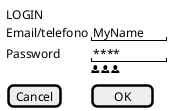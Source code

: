 @startsalt
{
    LOGIN
    Email/telefono    | "MyName   "
    Password | "****     "
    .|<&person><&person><&person>|.
    [Cancel] | [  OK   ]
}
@endsalt